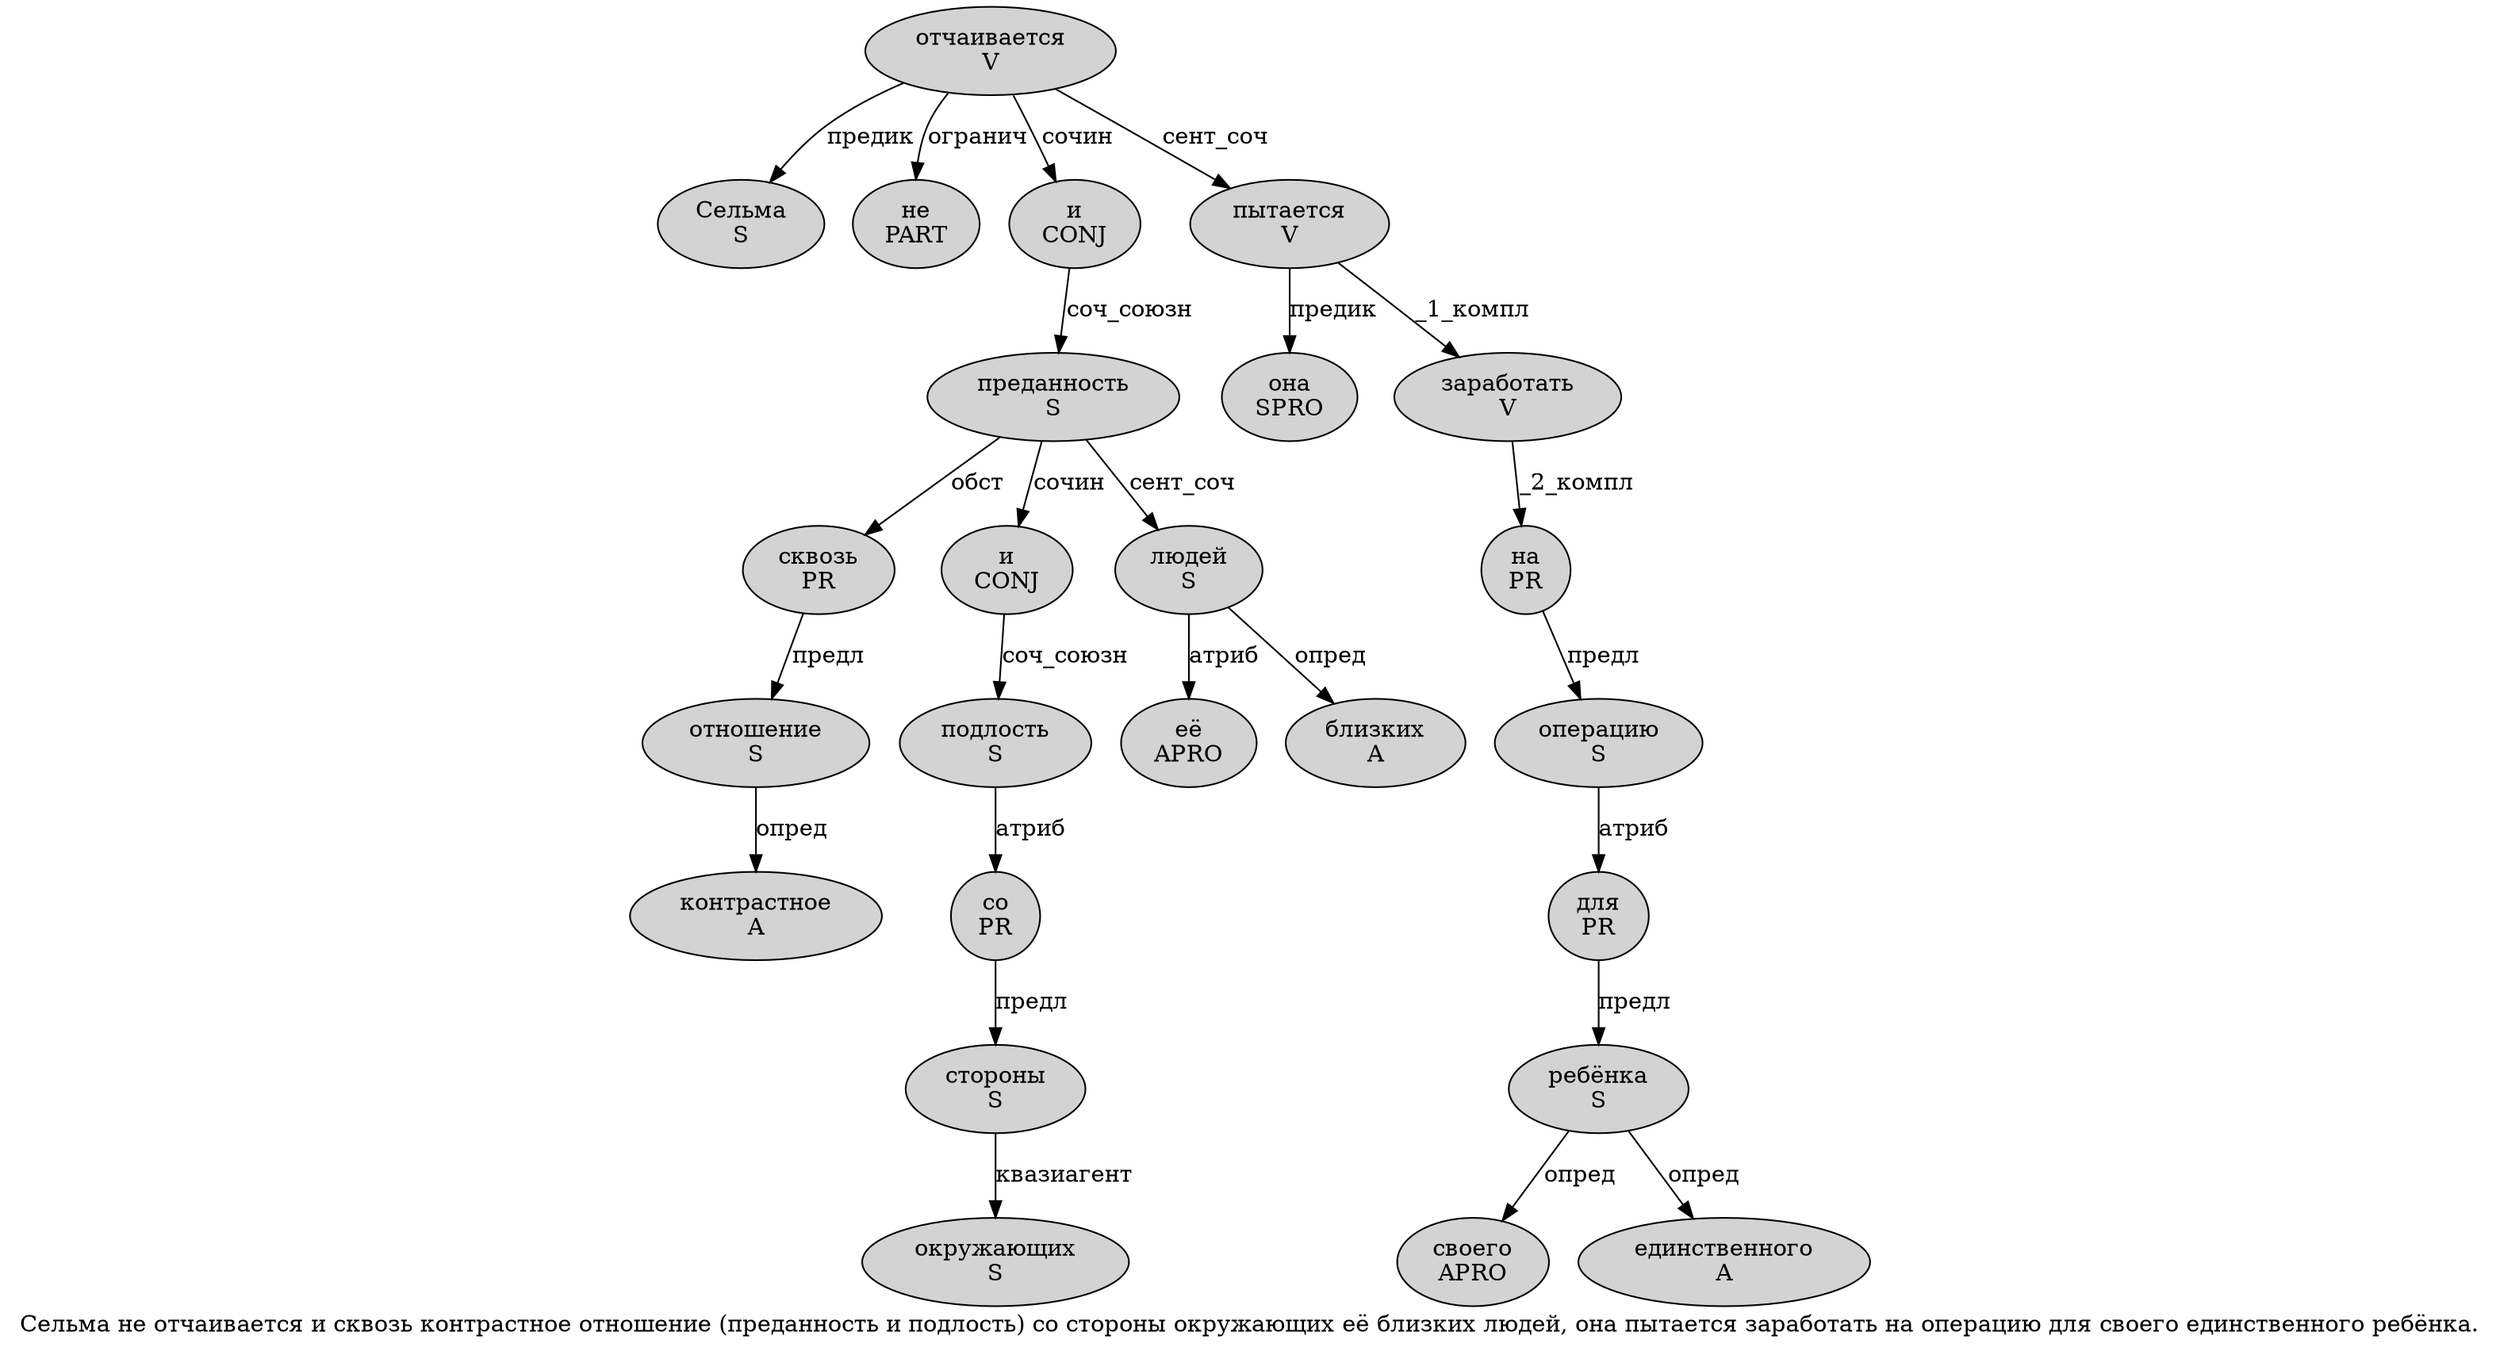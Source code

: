 digraph SENTENCE_1769 {
	graph [label="Сельма не отчаивается и сквозь контрастное отношение (преданность и подлость) со стороны окружающих её близких людей, она пытается заработать на операцию для своего единственного ребёнка."]
	node [style=filled]
		0 [label="Сельма
S" color="" fillcolor=lightgray penwidth=1 shape=ellipse]
		1 [label="не
PART" color="" fillcolor=lightgray penwidth=1 shape=ellipse]
		2 [label="отчаивается
V" color="" fillcolor=lightgray penwidth=1 shape=ellipse]
		3 [label="и
CONJ" color="" fillcolor=lightgray penwidth=1 shape=ellipse]
		4 [label="сквозь
PR" color="" fillcolor=lightgray penwidth=1 shape=ellipse]
		5 [label="контрастное
A" color="" fillcolor=lightgray penwidth=1 shape=ellipse]
		6 [label="отношение
S" color="" fillcolor=lightgray penwidth=1 shape=ellipse]
		8 [label="преданность
S" color="" fillcolor=lightgray penwidth=1 shape=ellipse]
		9 [label="и
CONJ" color="" fillcolor=lightgray penwidth=1 shape=ellipse]
		10 [label="подлость
S" color="" fillcolor=lightgray penwidth=1 shape=ellipse]
		12 [label="со
PR" color="" fillcolor=lightgray penwidth=1 shape=ellipse]
		13 [label="стороны
S" color="" fillcolor=lightgray penwidth=1 shape=ellipse]
		14 [label="окружающих
S" color="" fillcolor=lightgray penwidth=1 shape=ellipse]
		15 [label="её
APRO" color="" fillcolor=lightgray penwidth=1 shape=ellipse]
		16 [label="близких
A" color="" fillcolor=lightgray penwidth=1 shape=ellipse]
		17 [label="людей
S" color="" fillcolor=lightgray penwidth=1 shape=ellipse]
		19 [label="она
SPRO" color="" fillcolor=lightgray penwidth=1 shape=ellipse]
		20 [label="пытается
V" color="" fillcolor=lightgray penwidth=1 shape=ellipse]
		21 [label="заработать
V" color="" fillcolor=lightgray penwidth=1 shape=ellipse]
		22 [label="на
PR" color="" fillcolor=lightgray penwidth=1 shape=ellipse]
		23 [label="операцию
S" color="" fillcolor=lightgray penwidth=1 shape=ellipse]
		24 [label="для
PR" color="" fillcolor=lightgray penwidth=1 shape=ellipse]
		25 [label="своего
APRO" color="" fillcolor=lightgray penwidth=1 shape=ellipse]
		26 [label="единственного
A" color="" fillcolor=lightgray penwidth=1 shape=ellipse]
		27 [label="ребёнка
S" color="" fillcolor=lightgray penwidth=1 shape=ellipse]
			10 -> 12 [label="атриб"]
			13 -> 14 [label="квазиагент"]
			4 -> 6 [label="предл"]
			6 -> 5 [label="опред"]
			21 -> 22 [label="_2_компл"]
			24 -> 27 [label="предл"]
			2 -> 0 [label="предик"]
			2 -> 1 [label="огранич"]
			2 -> 3 [label="сочин"]
			2 -> 20 [label="сент_соч"]
			23 -> 24 [label="атриб"]
			27 -> 25 [label="опред"]
			27 -> 26 [label="опред"]
			8 -> 4 [label="обст"]
			8 -> 9 [label="сочин"]
			8 -> 17 [label="сент_соч"]
			22 -> 23 [label="предл"]
			3 -> 8 [label="соч_союзн"]
			20 -> 19 [label="предик"]
			20 -> 21 [label="_1_компл"]
			9 -> 10 [label="соч_союзн"]
			17 -> 15 [label="атриб"]
			17 -> 16 [label="опред"]
			12 -> 13 [label="предл"]
}
